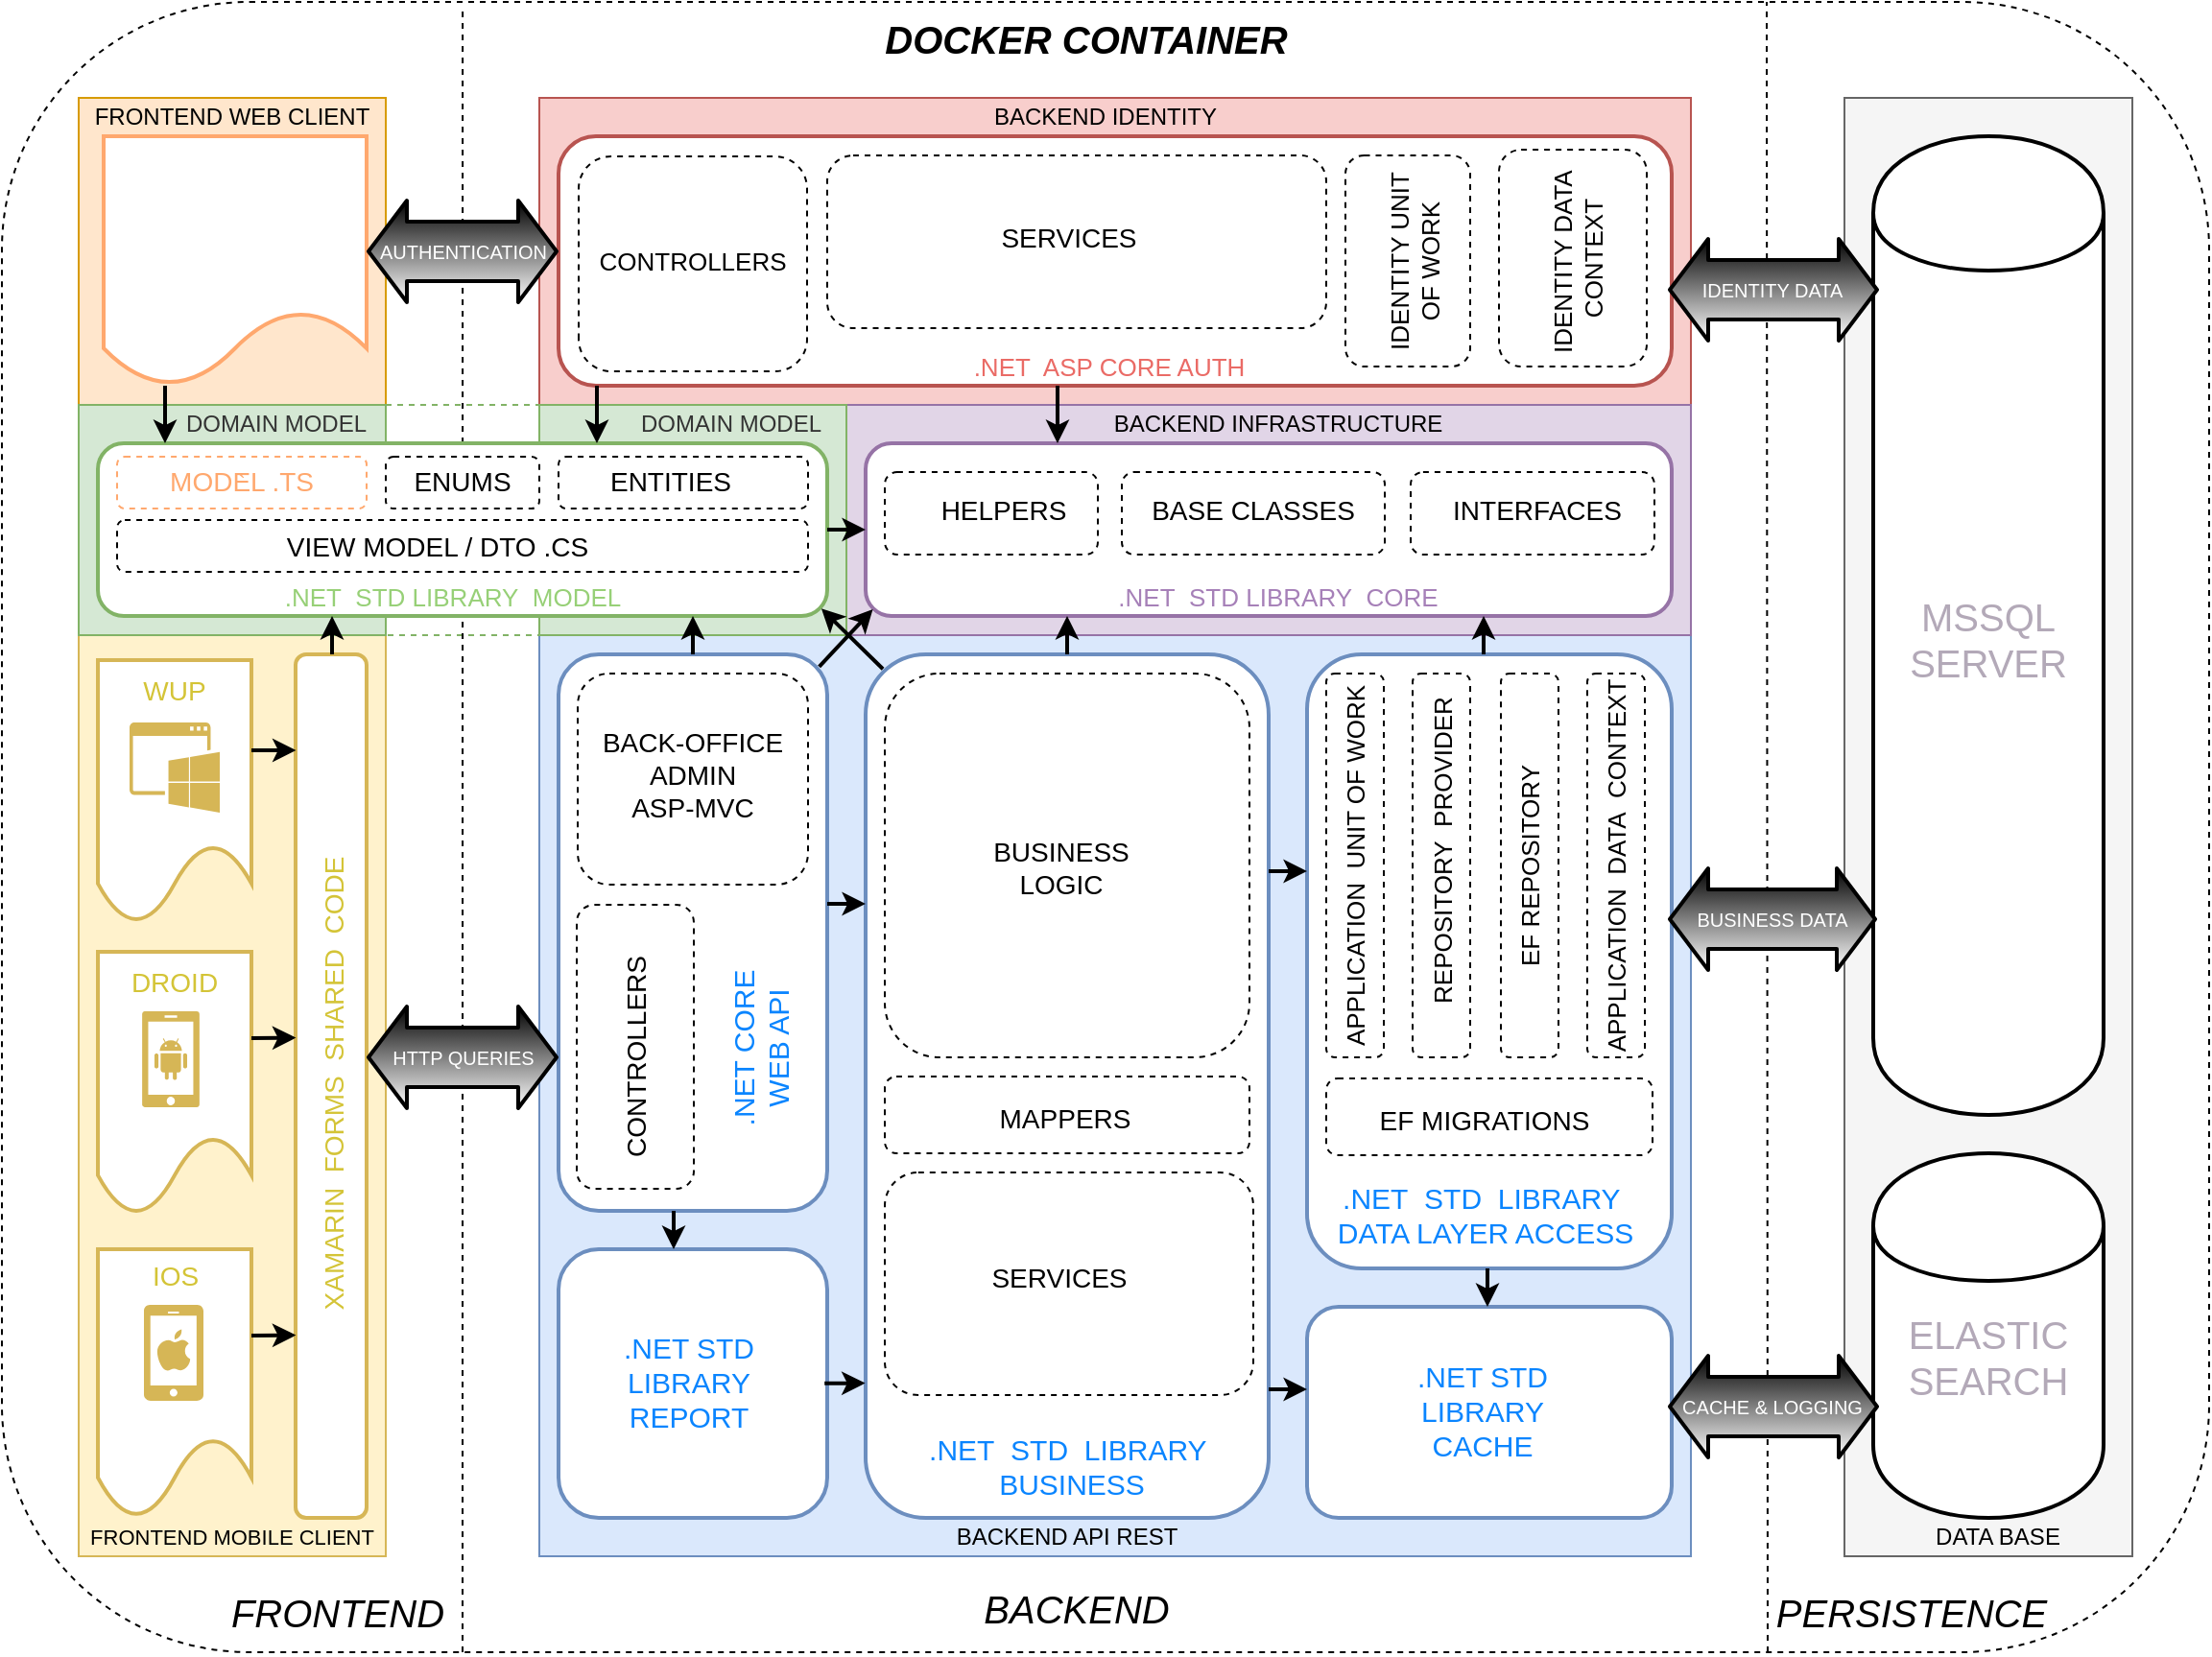 <mxfile version="11.0.7" type="device"><diagram id="XRw-sTjFPbP_so-5tqG6" name="Architecture"><mxGraphModel dx="1783" dy="1797" grid="1" gridSize="10" guides="1" tooltips="1" connect="1" arrows="1" fold="1" page="1" pageScale="1" pageWidth="1169" pageHeight="827" math="0" shadow="0"><root><mxCell id="0"/><mxCell id="1" value="Solution" style="locked=1;" parent="0"/><mxCell id="yocQveM1_RwkhniCSyvb-170" value="" style="rounded=1;whiteSpace=wrap;html=1;dashed=1;labelBackgroundColor=none;strokeColor=#000000;strokeWidth=1;fillColor=#ffffff;gradientColor=none;fontSize=10;fontColor=#0A85FF;align=center;" parent="1" vertex="1"><mxGeometry y="-10" width="1150" height="860" as="geometry"/></mxCell><mxCell id="yocQveM1_RwkhniCSyvb-11" value="" style="rounded=0;whiteSpace=wrap;html=1;align=center;fillColor=#ffe6cc;strokeColor=#d79b00;" parent="1" vertex="1"><mxGeometry x="40" y="40" width="160" height="160" as="geometry"/></mxCell><mxCell id="yocQveM1_RwkhniCSyvb-5" value="" style="rounded=0;whiteSpace=wrap;html=1;align=center;fillColor=#dae8fc;strokeColor=#6c8ebf;" parent="1" vertex="1"><mxGeometry x="280" y="320" width="600" height="480" as="geometry"/></mxCell><mxCell id="yocQveM1_RwkhniCSyvb-6" value="" style="rounded=0;whiteSpace=wrap;html=1;align=center;fillColor=#f8cecc;strokeColor=#b85450;" parent="1" vertex="1"><mxGeometry x="280" y="40" width="600" height="160" as="geometry"/></mxCell><mxCell id="yocQveM1_RwkhniCSyvb-7" value="" style="rounded=0;whiteSpace=wrap;html=1;align=center;fillColor=#f5f5f5;strokeColor=#666666;fontColor=#333333;" parent="1" vertex="1"><mxGeometry x="960" y="40" width="150" height="760" as="geometry"/></mxCell><mxCell id="yocQveM1_RwkhniCSyvb-9" value="" style="rounded=0;whiteSpace=wrap;html=1;align=center;fillColor=#fff2cc;strokeColor=#d6b656;" parent="1" vertex="1"><mxGeometry x="40" y="320" width="160" height="480" as="geometry"/></mxCell><mxCell id="yocQveM1_RwkhniCSyvb-14" value="FRONTEND WEB CLIENT&lt;br&gt;" style="text;html=1;strokeColor=none;fillColor=none;align=center;verticalAlign=middle;whiteSpace=wrap;rounded=0;" parent="1" vertex="1"><mxGeometry x="40" y="40" width="160" height="20" as="geometry"/></mxCell><mxCell id="yocQveM1_RwkhniCSyvb-15" value="FRONTEND MOBILE CLIENT" style="text;html=1;strokeColor=none;fillColor=none;align=center;verticalAlign=middle;whiteSpace=wrap;rounded=0;fontSize=11;" parent="1" vertex="1"><mxGeometry x="40" y="780" width="160" height="20" as="geometry"/></mxCell><mxCell id="yocQveM1_RwkhniCSyvb-21" value="DATA BASE" style="text;html=1;strokeColor=none;fillColor=none;align=center;verticalAlign=middle;whiteSpace=wrap;rounded=0;fontSize=12;" parent="1" vertex="1"><mxGeometry x="960" y="780" width="160" height="20" as="geometry"/></mxCell><mxCell id="yocQveM1_RwkhniCSyvb-57" value="" style="rounded=0;whiteSpace=wrap;html=1;labelBackgroundColor=none;strokeWidth=1;fillColor=#e1d5e7;fontSize=12;align=center;strokeColor=#9673a6;" parent="1" vertex="1"><mxGeometry x="440" y="200" width="440" height="120" as="geometry"/></mxCell><mxCell id="yocQveM1_RwkhniCSyvb-58" value="BACKEND INFRASTRUCTURE&lt;br&gt;" style="text;html=1;strokeColor=none;fillColor=none;align=center;verticalAlign=middle;whiteSpace=wrap;rounded=0;labelBackgroundColor=none;fontSize=12;" parent="1" vertex="1"><mxGeometry x="570" y="200" width="190" height="20" as="geometry"/></mxCell><mxCell id="yocQveM1_RwkhniCSyvb-19" value="BACKEND API REST&lt;br&gt;" style="text;html=1;strokeColor=none;fillColor=none;align=center;verticalAlign=middle;whiteSpace=wrap;rounded=0;" parent="1" vertex="1"><mxGeometry x="450" y="780" width="210" height="20" as="geometry"/></mxCell><mxCell id="yocQveM1_RwkhniCSyvb-171" value="&lt;font style=&quot;font-size: 20px;&quot;&gt;DOCKER CONTAINER&lt;/font&gt;" style="text;html=1;strokeColor=none;fillColor=none;align=center;verticalAlign=middle;whiteSpace=wrap;rounded=0;dashed=1;labelBackgroundColor=none;fontSize=20;fontColor=#000000;fontStyle=3" parent="1" vertex="1"><mxGeometry x="230" y="-6" width="670" height="30" as="geometry"/></mxCell><mxCell id="yocQveM1_RwkhniCSyvb-182" value="BACKEND IDENTITY&lt;br&gt;" style="text;strokeColor=none;fillColor=none;align=center;verticalAlign=middle;whiteSpace=wrap;rounded=0;html=1;labelBackgroundColor=none;labelBorderColor=none;rotation=0;" parent="1" vertex="1"><mxGeometry x="450" y="40" width="250" height="20" as="geometry"/></mxCell><mxCell id="yocQveM1_RwkhniCSyvb-184" value="" style="endArrow=none;dashed=1;html=1;fontSize=20;fontColor=#000000;entryX=0.015;entryY=-0.009;entryDx=0;entryDy=0;entryPerimeter=0;" parent="1" edge="1"><mxGeometry width="50" height="50" relative="1" as="geometry"><mxPoint x="920" y="850" as="sourcePoint"/><mxPoint x="919.5" y="-10" as="targetPoint"/></mxGeometry></mxCell><mxCell id="yocQveM1_RwkhniCSyvb-53" value="" style="rounded=0;whiteSpace=wrap;html=1;align=center;fillColor=#d5e8d4;strokeColor=#82b366;strokeWidth=1;" parent="1" vertex="1"><mxGeometry x="40" y="200" width="160" height="120" as="geometry"/></mxCell><mxCell id="yocQveM1_RwkhniCSyvb-185" value="&lt;i&gt;FRONTEND&lt;/i&gt;" style="text;html=1;strokeColor=none;fillColor=none;align=center;verticalAlign=middle;whiteSpace=wrap;rounded=0;labelBackgroundColor=none;fontSize=20;fontColor=#000000;" parent="1" vertex="1"><mxGeometry x="120" y="819" width="110" height="20" as="geometry"/></mxCell><mxCell id="yocQveM1_RwkhniCSyvb-186" value="&lt;i&gt;BACKEND&lt;/i&gt;" style="text;html=1;strokeColor=none;fillColor=none;align=center;verticalAlign=middle;whiteSpace=wrap;rounded=0;labelBackgroundColor=none;fontSize=20;fontColor=#000000;" parent="1" vertex="1"><mxGeometry x="470" y="817" width="180" height="20" as="geometry"/></mxCell><mxCell id="yocQveM1_RwkhniCSyvb-187" value="&lt;i&gt;PERSISTENCE&lt;/i&gt;" style="text;html=1;strokeColor=none;fillColor=none;align=center;verticalAlign=middle;whiteSpace=wrap;rounded=0;labelBackgroundColor=none;fontSize=20;fontColor=#000000;" parent="1" vertex="1"><mxGeometry x="920" y="819" width="150" height="20" as="geometry"/></mxCell><mxCell id="yocQveM1_RwkhniCSyvb-16" value="DOMAIN MODEL" style="text;html=1;strokeColor=none;fillColor=none;align=center;verticalAlign=middle;whiteSpace=wrap;rounded=0;fontColor=#333333;rotation=0;" parent="1" vertex="1"><mxGeometry x="93" y="200" width="100" height="20" as="geometry"/></mxCell><mxCell id="yocQveM1_RwkhniCSyvb-188" value="" style="rounded=0;whiteSpace=wrap;html=1;align=center;fillColor=#d5e8d4;strokeColor=#82b366;strokeWidth=1;" parent="1" vertex="1"><mxGeometry x="280" y="200" width="160" height="120" as="geometry"/></mxCell><mxCell id="yocQveM1_RwkhniCSyvb-189" value="DOMAIN MODEL" style="text;html=1;strokeColor=none;fillColor=none;align=center;verticalAlign=middle;whiteSpace=wrap;rounded=0;fontColor=#333333;rotation=0;" parent="1" vertex="1"><mxGeometry x="330" y="200" width="100" height="20" as="geometry"/></mxCell><mxCell id="yocQveM1_RwkhniCSyvb-190" value="" style="rounded=0;whiteSpace=wrap;html=1;align=center;fillColor=none;strokeColor=#82b366;strokeWidth=1;dashed=1;" parent="1" vertex="1"><mxGeometry x="200" y="200" width="80" height="120" as="geometry"/></mxCell><mxCell id="yocQveM1_RwkhniCSyvb-183" value="" style="endArrow=none;dashed=1;html=1;fontSize=20;fontColor=#000000;entryX=0.015;entryY=-0.009;entryDx=0;entryDy=0;entryPerimeter=0;" parent="1" target="yocQveM1_RwkhniCSyvb-171" edge="1"><mxGeometry width="50" height="50" relative="1" as="geometry"><mxPoint x="240" y="850" as="sourcePoint"/><mxPoint x="239" y="-10" as="targetPoint"/></mxGeometry></mxCell><mxCell id="yocQveM1_RwkhniCSyvb-22" value="Projects" style="locked=1;" parent="0"/><mxCell id="yocQveM1_RwkhniCSyvb-229" value="" style="shape=document;whiteSpace=wrap;html=1;boundedLbl=1;rounded=1;labelBackgroundColor=none;strokeColor=#FFA86E;strokeWidth=2;fillColor=#ffffff;gradientColor=none;fontSize=10;fontColor=#FFA86E;align=center;" parent="yocQveM1_RwkhniCSyvb-22" vertex="1"><mxGeometry x="53" y="60" width="137" height="130" as="geometry"/></mxCell><mxCell id="yocQveM1_RwkhniCSyvb-223" value="" style="shape=document;whiteSpace=wrap;html=1;boundedLbl=1;rounded=1;labelBackgroundColor=none;strokeColor=#D6B656;strokeWidth=2;fillColor=#ffffff;gradientColor=none;fontSize=10;fontColor=#FFA86E;align=center;" parent="yocQveM1_RwkhniCSyvb-22" vertex="1"><mxGeometry x="50" y="640" width="80" height="140" as="geometry"/></mxCell><mxCell id="yocQveM1_RwkhniCSyvb-222" value="" style="shape=document;whiteSpace=wrap;html=1;boundedLbl=1;rounded=1;labelBackgroundColor=none;strokeColor=#D6B656;strokeWidth=2;fillColor=#ffffff;gradientColor=none;fontSize=10;fontColor=#FFA86E;align=center;" parent="yocQveM1_RwkhniCSyvb-22" vertex="1"><mxGeometry x="50" y="485" width="80" height="137" as="geometry"/></mxCell><mxCell id="yocQveM1_RwkhniCSyvb-221" value="" style="shape=document;whiteSpace=wrap;html=1;boundedLbl=1;rounded=1;labelBackgroundColor=none;strokeColor=#D6B656;strokeWidth=2;fillColor=#ffffff;gradientColor=none;fontSize=10;fontColor=#FFA86E;align=center;" parent="yocQveM1_RwkhniCSyvb-22" vertex="1"><mxGeometry x="50" y="333" width="80" height="137" as="geometry"/></mxCell><mxCell id="yocQveM1_RwkhniCSyvb-173" value="" style="shape=cylinder;whiteSpace=wrap;html=1;boundedLbl=1;backgroundOutline=1;rounded=1;labelBackgroundColor=none;strokeColor=#000000;strokeWidth=2;fillColor=#ffffff;gradientColor=none;fontSize=20;fontColor=#000000;align=center;" parent="yocQveM1_RwkhniCSyvb-22" vertex="1"><mxGeometry x="975" y="60" width="120" height="510" as="geometry"/></mxCell><mxCell id="yocQveM1_RwkhniCSyvb-172" value="" style="shape=cylinder;whiteSpace=wrap;html=1;boundedLbl=1;backgroundOutline=1;rounded=1;labelBackgroundColor=none;strokeColor=#000000;strokeWidth=2;fillColor=#ffffff;gradientColor=none;fontSize=20;fontColor=#000000;align=center;" parent="yocQveM1_RwkhniCSyvb-22" vertex="1"><mxGeometry x="975" y="590" width="120" height="190" as="geometry"/></mxCell><mxCell id="yocQveM1_RwkhniCSyvb-41" value="" style="rounded=1;whiteSpace=wrap;html=1;align=center;fillColor=#ffffff;strokeColor=#d6b656;strokeWidth=2;" parent="yocQveM1_RwkhniCSyvb-22" vertex="1"><mxGeometry x="153" y="330" width="37" height="450" as="geometry"/></mxCell><mxCell id="yocQveM1_RwkhniCSyvb-64" value="" style="rounded=1;whiteSpace=wrap;html=1;labelBackgroundColor=none;strokeWidth=2;fillColor=#ffffff;fontSize=12;align=center;strokeColor=#6c8ebf;" parent="yocQveM1_RwkhniCSyvb-22" vertex="1"><mxGeometry x="290" y="330" width="140" height="290" as="geometry"/></mxCell><mxCell id="yocQveM1_RwkhniCSyvb-65" value="" style="rounded=1;whiteSpace=wrap;html=1;labelBackgroundColor=none;strokeWidth=2;fillColor=#ffffff;fontSize=12;align=center;strokeColor=#6c8ebf;" parent="yocQveM1_RwkhniCSyvb-22" vertex="1"><mxGeometry x="680" y="330" width="190" height="320" as="geometry"/></mxCell><mxCell id="yocQveM1_RwkhniCSyvb-66" value="" style="rounded=1;whiteSpace=wrap;html=1;labelBackgroundColor=none;strokeWidth=2;fillColor=#ffffff;fontSize=12;align=center;strokeColor=#6c8ebf;" parent="yocQveM1_RwkhniCSyvb-22" vertex="1"><mxGeometry x="450" y="330" width="210" height="450" as="geometry"/></mxCell><mxCell id="yocQveM1_RwkhniCSyvb-69" value="MSSQL SERVER" style="text;html=1;strokeColor=none;fillColor=none;align=center;verticalAlign=middle;whiteSpace=wrap;rounded=0;labelBackgroundColor=none;fontSize=20;fontColor=#B3A9B8;labelBorderColor=none;" parent="yocQveM1_RwkhniCSyvb-22" vertex="1"><mxGeometry x="995" y="297" width="80" height="50" as="geometry"/></mxCell><mxCell id="yocQveM1_RwkhniCSyvb-70" value="ELASTIC&lt;br&gt;SEARCH" style="text;html=1;strokeColor=none;fillColor=none;align=center;verticalAlign=middle;whiteSpace=wrap;rounded=0;labelBackgroundColor=none;fontSize=20;fontColor=#B3A9B8;labelBorderColor=none;" parent="yocQveM1_RwkhniCSyvb-22" vertex="1"><mxGeometry x="985" y="671" width="100" height="50" as="geometry"/></mxCell><mxCell id="yocQveM1_RwkhniCSyvb-75" value="XAMARIN&amp;nbsp; FORMS&amp;nbsp; SHARED&amp;nbsp; CODE&lt;br style=&quot;font-size: 14px&quot;&gt;" style="text;html=1;strokeColor=none;fillColor=none;align=center;verticalAlign=middle;whiteSpace=wrap;rounded=0;labelBackgroundColor=none;fontSize=14;fontColor=#D4C437;labelBorderColor=none;rotation=-90;strokeWidth=2;" parent="yocQveM1_RwkhniCSyvb-22" vertex="1"><mxGeometry x="13" y="537" width="319" height="33" as="geometry"/></mxCell><mxCell id="yocQveM1_RwkhniCSyvb-84" value=".NET CORE&lt;br style=&quot;font-size: 15px;&quot;&gt;WEB API&lt;br style=&quot;font-size: 15px;&quot;&gt;" style="text;html=1;strokeColor=none;fillColor=none;align=center;verticalAlign=middle;whiteSpace=wrap;rounded=0;labelBackgroundColor=none;fontSize=15;fontColor=#0A85FF;strokeWidth=2;rotation=-90;" parent="yocQveM1_RwkhniCSyvb-22" vertex="1"><mxGeometry x="319" y="507" width="152" height="56" as="geometry"/></mxCell><mxCell id="yocQveM1_RwkhniCSyvb-85" value=".NET&amp;nbsp; STD&amp;nbsp; LIBRARY&amp;nbsp; BUSINESS&lt;br style=&quot;font-size: 15px&quot;&gt;" style="text;html=1;strokeColor=none;fillColor=none;align=center;verticalAlign=middle;whiteSpace=wrap;rounded=0;labelBackgroundColor=none;fontSize=15;fontColor=#0A85FF;rotation=0;strokeWidth=2;" parent="yocQveM1_RwkhniCSyvb-22" vertex="1"><mxGeometry x="470" y="732" width="175" height="41" as="geometry"/></mxCell><mxCell id="yocQveM1_RwkhniCSyvb-93" value=".NET&amp;nbsp; STD&amp;nbsp; LIBRARY&amp;nbsp; DATA LAYER ACCESS&lt;br style=&quot;font-size: 15px;&quot;&gt;" style="text;html=1;strokeColor=none;fillColor=none;align=center;verticalAlign=middle;whiteSpace=wrap;rounded=0;labelBackgroundColor=none;fontSize=15;fontColor=#0A85FF;rotation=0;strokeWidth=2;" parent="yocQveM1_RwkhniCSyvb-22" vertex="1"><mxGeometry x="678" y="593.5" width="190" height="57" as="geometry"/></mxCell><mxCell id="yocQveM1_RwkhniCSyvb-99" value="" style="rounded=1;whiteSpace=wrap;html=1;labelBackgroundColor=none;strokeWidth=2;fillColor=#ffffff;fontSize=13;align=center;strokeColor=#b85450;" parent="yocQveM1_RwkhniCSyvb-22" vertex="1"><mxGeometry x="290" y="60" width="580" height="130" as="geometry"/></mxCell><mxCell id="yocQveM1_RwkhniCSyvb-138" value="" style="rounded=1;whiteSpace=wrap;html=1;labelBackgroundColor=none;strokeWidth=2;fillColor=#ffffff;fontSize=13;align=center;strokeColor=#9673a6;" parent="yocQveM1_RwkhniCSyvb-22" vertex="1"><mxGeometry x="450" y="220" width="420" height="90" as="geometry"/></mxCell><mxCell id="yocQveM1_RwkhniCSyvb-155" value="" style="rounded=1;whiteSpace=wrap;html=1;labelBackgroundColor=none;strokeColor=#82b366;strokeWidth=2;fillColor=#ffffff;fontSize=13;align=center;" parent="yocQveM1_RwkhniCSyvb-22" vertex="1"><mxGeometry x="50" y="220" width="380" height="90" as="geometry"/></mxCell><mxCell id="yocQveM1_RwkhniCSyvb-163" value=".NET&amp;nbsp; STD LIBRARY&amp;nbsp; MODEL" style="text;html=1;strokeColor=none;fillColor=none;align=center;verticalAlign=middle;whiteSpace=wrap;rounded=0;labelBackgroundColor=none;fontSize=13;fontColor=#97D077;strokeWidth=2;" parent="yocQveM1_RwkhniCSyvb-22" vertex="1"><mxGeometry x="140" y="290" width="190" height="20" as="geometry"/></mxCell><mxCell id="yocQveM1_RwkhniCSyvb-164" value=".NET&amp;nbsp; STD LIBRARY&amp;nbsp; CORE" style="text;html=1;strokeColor=none;fillColor=none;align=center;verticalAlign=middle;whiteSpace=wrap;rounded=0;labelBackgroundColor=none;fontSize=13;fontColor=#A680B8;strokeWidth=2;" parent="yocQveM1_RwkhniCSyvb-22" vertex="1"><mxGeometry x="565" y="290" width="200" height="20" as="geometry"/></mxCell><mxCell id="yocQveM1_RwkhniCSyvb-165" value=".NET&amp;nbsp; ASP CORE AUTH" style="text;html=1;strokeColor=none;fillColor=none;align=center;verticalAlign=middle;whiteSpace=wrap;rounded=0;labelBackgroundColor=none;fontSize=13;fontColor=#EA6B66;strokeWidth=2;" parent="yocQveM1_RwkhniCSyvb-22" vertex="1"><mxGeometry x="468.5" y="170" width="216" height="20" as="geometry"/></mxCell><mxCell id="yocQveM1_RwkhniCSyvb-191" value="" style="rounded=1;whiteSpace=wrap;html=1;labelBackgroundColor=none;strokeWidth=2;fillColor=#ffffff;fontSize=12;align=center;strokeColor=#6c8ebf;" parent="yocQveM1_RwkhniCSyvb-22" vertex="1"><mxGeometry x="290" y="640" width="140" height="140" as="geometry"/></mxCell><mxCell id="yocQveM1_RwkhniCSyvb-192" value=".NET STD LIBRARY REPORT&lt;br style=&quot;font-size: 15px;&quot;&gt;" style="text;html=1;strokeColor=none;fillColor=none;align=center;verticalAlign=middle;whiteSpace=wrap;rounded=0;labelBackgroundColor=none;fontSize=15;fontColor=#0A85FF;strokeWidth=2;" parent="yocQveM1_RwkhniCSyvb-22" vertex="1"><mxGeometry x="308" y="676.5" width="100" height="65" as="geometry"/></mxCell><mxCell id="yocQveM1_RwkhniCSyvb-230" value="" style="shadow=0;dashed=0;html=1;strokeColor=none;labelPosition=center;verticalLabelPosition=bottom;verticalAlign=top;align=center;shape=mxgraph.mscae.enterprise.android_phone;fillColor=#D6B656;rounded=1;labelBackgroundColor=none;fontSize=10;fontColor=#FFA86E;" parent="yocQveM1_RwkhniCSyvb-22" vertex="1"><mxGeometry x="73" y="516" width="30" height="50" as="geometry"/></mxCell><mxCell id="yocQveM1_RwkhniCSyvb-231" value="" style="shadow=0;dashed=0;html=1;strokeColor=none;labelPosition=center;verticalLabelPosition=bottom;verticalAlign=top;align=center;shape=mxgraph.mscae.enterprise.iphone;fillColor=#D6B656;rounded=1;labelBackgroundColor=none;fontSize=10;fontColor=#FFA86E;" parent="yocQveM1_RwkhniCSyvb-22" vertex="1"><mxGeometry x="74" y="669" width="31" height="50" as="geometry"/></mxCell><mxCell id="yocQveM1_RwkhniCSyvb-232" value="" style="shadow=0;dashed=0;html=1;strokeColor=none;fillColor=#D6B656;labelPosition=center;verticalLabelPosition=bottom;verticalAlign=top;outlineConnect=0;align=center;shape=mxgraph.office.concepts.application_windows;rounded=1;labelBackgroundColor=none;fontSize=10;fontColor=#FFA86E;" parent="yocQveM1_RwkhniCSyvb-22" vertex="1"><mxGeometry x="66.5" y="365.5" width="47" height="47" as="geometry"/></mxCell><mxCell id="yocQveM1_RwkhniCSyvb-239" value="" style="shape=image;html=1;verticalAlign=top;verticalLabelPosition=bottom;labelBackgroundColor=#ffffff;imageAspect=0;aspect=fixed;image=https://cdn3.iconfinder.com/data/icons/popular-services-brands/512/angular-js-128.png;rounded=1;strokeColor=#D6B656;strokeWidth=2;fillColor=#D6B656;gradientColor=none;fontSize=10;fontColor=#FFA86E;align=center;opacity=70;" parent="yocQveM1_RwkhniCSyvb-22" vertex="1"><mxGeometry x="96.5" y="84" width="50" height="50" as="geometry"/></mxCell><mxCell id="Ab_HPYZ_h5pI1Iy3mfZ6-14" value="" style="rounded=1;whiteSpace=wrap;html=1;labelBackgroundColor=none;strokeWidth=2;fillColor=#ffffff;fontSize=12;align=center;strokeColor=#6c8ebf;" parent="yocQveM1_RwkhniCSyvb-22" vertex="1"><mxGeometry x="680" y="670" width="190" height="110" as="geometry"/></mxCell><mxCell id="Ab_HPYZ_h5pI1Iy3mfZ6-15" value=".NET STD LIBRARY CACHE&lt;br style=&quot;font-size: 15px&quot;&gt;" style="text;html=1;strokeColor=none;fillColor=none;align=center;verticalAlign=middle;whiteSpace=wrap;rounded=0;labelBackgroundColor=none;fontSize=15;fontColor=#0A85FF;strokeWidth=2;" parent="yocQveM1_RwkhniCSyvb-22" vertex="1"><mxGeometry x="723" y="691" width="97" height="65" as="geometry"/></mxCell><mxCell id="Ab_HPYZ_h5pI1Iy3mfZ6-31" value="IOS&lt;br style=&quot;font-size: 14px&quot;&gt;" style="text;html=1;strokeColor=none;fillColor=none;align=center;verticalAlign=middle;whiteSpace=wrap;rounded=0;labelBackgroundColor=none;fontSize=14;fontColor=#D4C437;labelBorderColor=none;rotation=0;strokeWidth=2;direction=south;" parent="yocQveM1_RwkhniCSyvb-22" vertex="1"><mxGeometry x="74" y="643" width="33" height="21" as="geometry"/></mxCell><mxCell id="Ab_HPYZ_h5pI1Iy3mfZ6-32" value="DROID&lt;br style=&quot;font-size: 14px&quot;&gt;" style="text;html=1;strokeColor=none;fillColor=none;align=center;verticalAlign=middle;whiteSpace=wrap;rounded=0;labelBackgroundColor=none;fontSize=14;fontColor=#D4C437;labelBorderColor=none;rotation=0;strokeWidth=2;direction=south;" parent="yocQveM1_RwkhniCSyvb-22" vertex="1"><mxGeometry x="70" y="490" width="40" height="21" as="geometry"/></mxCell><mxCell id="Ab_HPYZ_h5pI1Iy3mfZ6-33" value="WUP&lt;br style=&quot;font-size: 14px&quot;&gt;" style="text;html=1;strokeColor=none;fillColor=none;align=center;verticalAlign=middle;whiteSpace=wrap;rounded=0;labelBackgroundColor=none;fontSize=14;fontColor=#D4C437;labelBorderColor=none;rotation=0;strokeWidth=2;direction=south;" parent="yocQveM1_RwkhniCSyvb-22" vertex="1"><mxGeometry x="69.5" y="338.5" width="40" height="21" as="geometry"/></mxCell><mxCell id="yocQveM1_RwkhniCSyvb-100" value="Foldering" style="locked=1;" parent="0"/><mxCell id="yocQveM1_RwkhniCSyvb-101" value="" style="rounded=1;whiteSpace=wrap;html=1;labelBackgroundColor=none;strokeWidth=1;fillColor=#ffffff;gradientColor=none;fontSize=17;fontColor=#B3A9B8;align=center;strokeColor=#000000;dashed=1;" parent="yocQveM1_RwkhniCSyvb-100" vertex="1"><mxGeometry x="781" y="340" width="30" height="200" as="geometry"/></mxCell><mxCell id="yocQveM1_RwkhniCSyvb-106" value="`" style="rounded=1;whiteSpace=wrap;html=1;labelBackgroundColor=none;strokeWidth=1;fillColor=#ffffff;fontSize=12;align=center;strokeColor=#FFA86E;fontColor=#FFA86E;dashed=1;" parent="yocQveM1_RwkhniCSyvb-100" vertex="1"><mxGeometry x="60" y="227" width="130" height="27" as="geometry"/></mxCell><mxCell id="yocQveM1_RwkhniCSyvb-107" value="" style="rounded=1;whiteSpace=wrap;html=1;labelBackgroundColor=none;strokeWidth=1;fillColor=#ffffff;fontSize=12;align=center;strokeColor=#000000;fontColor=#333333;dashed=1;verticalAlign=middle;" parent="yocQveM1_RwkhniCSyvb-100" vertex="1"><mxGeometry x="60" y="260" width="360" height="27" as="geometry"/></mxCell><mxCell id="yocQveM1_RwkhniCSyvb-121" value="MODEL .TS&lt;br style=&quot;font-size: 14px&quot;&gt;" style="text;html=1;strokeColor=none;fillColor=none;align=center;verticalAlign=middle;whiteSpace=wrap;rounded=0;labelBackgroundColor=none;fontSize=14;fontColor=#FFA86E;labelBorderColor=none;dashed=1;" parent="yocQveM1_RwkhniCSyvb-100" vertex="1"><mxGeometry x="80" y="232" width="90" height="15" as="geometry"/></mxCell><mxCell id="yocQveM1_RwkhniCSyvb-122" value="VIEW MODEL / DTO .CS&lt;br style=&quot;font-size: 14px&quot;&gt;" style="text;html=1;strokeColor=none;fillColor=none;align=center;verticalAlign=middle;whiteSpace=wrap;rounded=0;labelBackgroundColor=none;fontSize=14;fontColor=#000000;labelBorderColor=none;dashed=1;" parent="yocQveM1_RwkhniCSyvb-100" vertex="1"><mxGeometry x="122" y="261" width="210" height="26" as="geometry"/></mxCell><mxCell id="yocQveM1_RwkhniCSyvb-125" value="" style="rounded=1;whiteSpace=wrap;html=1;labelBackgroundColor=none;strokeWidth=1;fillColor=#ffffff;gradientColor=none;fontSize=17;fontColor=#B3A9B8;align=center;strokeColor=#000000;dashed=1;" parent="yocQveM1_RwkhniCSyvb-100" vertex="1"><mxGeometry x="300" y="340" width="120" height="110" as="geometry"/></mxCell><mxCell id="yocQveM1_RwkhniCSyvb-126" value="BACK-OFFICE&lt;br style=&quot;font-size: 14px;&quot;&gt;ADMIN&lt;br style=&quot;font-size: 14px;&quot;&gt;ASP-MVC&lt;br style=&quot;font-size: 14px;&quot;&gt;" style="text;html=1;strokeColor=none;fillColor=none;align=center;verticalAlign=middle;whiteSpace=wrap;rounded=0;labelBackgroundColor=none;fontSize=14;fontColor=#000000;dashed=1;" parent="yocQveM1_RwkhniCSyvb-100" vertex="1"><mxGeometry x="300" y="356" width="120" height="74" as="geometry"/></mxCell><mxCell id="yocQveM1_RwkhniCSyvb-129" value="" style="rounded=1;whiteSpace=wrap;html=1;labelBackgroundColor=none;strokeWidth=1;fillColor=#ffffff;gradientColor=none;fontSize=17;fontColor=#B3A9B8;align=center;strokeColor=#000000;dashed=1;" parent="yocQveM1_RwkhniCSyvb-100" vertex="1"><mxGeometry x="460" y="340" width="190" height="200" as="geometry"/></mxCell><mxCell id="yocQveM1_RwkhniCSyvb-130" value="BUSINESS&lt;br style=&quot;font-size: 14px;&quot;&gt;LOGIC&lt;br style=&quot;font-size: 14px;&quot;&gt;" style="text;html=1;strokeColor=none;fillColor=none;align=center;verticalAlign=middle;whiteSpace=wrap;rounded=0;labelBackgroundColor=none;fontSize=14;fontColor=#000000;flipV=1;flipH=0;dashed=1;" parent="yocQveM1_RwkhniCSyvb-100" vertex="1"><mxGeometry x="497" y="408.5" width="110" height="65" as="geometry"/></mxCell><mxCell id="yocQveM1_RwkhniCSyvb-133" value="" style="rounded=1;whiteSpace=wrap;html=1;labelBackgroundColor=none;strokeWidth=1;fillColor=#ffffff;gradientColor=none;fontSize=17;fontColor=#B3A9B8;align=center;strokeColor=#000000;dashed=1;horizontal=1;verticalAlign=middle;" parent="yocQveM1_RwkhniCSyvb-100" vertex="1"><mxGeometry x="826" y="340" width="30" height="200" as="geometry"/></mxCell><mxCell id="yocQveM1_RwkhniCSyvb-134" value="APPLICATION&amp;nbsp; DATA&amp;nbsp; CONTEXT" style="text;html=1;strokeColor=none;fillColor=none;align=center;verticalAlign=middle;whiteSpace=wrap;rounded=0;labelBackgroundColor=none;fontSize=13;fontColor=#000000;horizontal=0;dashed=1;" parent="yocQveM1_RwkhniCSyvb-100" vertex="1"><mxGeometry x="826" y="340" width="30" height="200" as="geometry"/></mxCell><mxCell id="yocQveM1_RwkhniCSyvb-136" value="EF REPOSITORY&lt;br&gt;" style="text;html=1;strokeColor=none;fillColor=none;align=center;verticalAlign=middle;whiteSpace=wrap;rounded=0;labelBackgroundColor=none;fontSize=13;fontColor=#000000;horizontal=0;dashed=1;" parent="yocQveM1_RwkhniCSyvb-100" vertex="1"><mxGeometry x="781" y="340" width="30" height="200" as="geometry"/></mxCell><mxCell id="yocQveM1_RwkhniCSyvb-148" value="" style="rounded=1;whiteSpace=wrap;html=1;labelBackgroundColor=none;strokeWidth=1;fillColor=#ffffff;fontSize=12;align=center;strokeColor=#000000;fontColor=#333333;dashed=1;" parent="yocQveM1_RwkhniCSyvb-100" vertex="1"><mxGeometry x="460" y="235" width="111" height="43" as="geometry"/></mxCell><mxCell id="yocQveM1_RwkhniCSyvb-149" value="HELPERS&lt;br style=&quot;font-size: 14px&quot;&gt;" style="text;html=1;strokeColor=none;fillColor=none;align=center;verticalAlign=middle;whiteSpace=wrap;rounded=0;labelBackgroundColor=none;fontSize=14;fontColor=#000000;labelBorderColor=none;dashed=1;" parent="yocQveM1_RwkhniCSyvb-100" vertex="1"><mxGeometry x="487" y="245" width="70" height="20" as="geometry"/></mxCell><mxCell id="yocQveM1_RwkhniCSyvb-150" value="" style="rounded=1;whiteSpace=wrap;html=1;labelBackgroundColor=none;strokeWidth=1;fillColor=#ffffff;fontSize=12;align=center;strokeColor=#000000;fontColor=#333333;dashed=1;" parent="yocQveM1_RwkhniCSyvb-100" vertex="1"><mxGeometry x="583.5" y="235" width="137" height="43" as="geometry"/></mxCell><mxCell id="yocQveM1_RwkhniCSyvb-151" value="" style="rounded=1;whiteSpace=wrap;html=1;labelBackgroundColor=none;strokeWidth=1;fillColor=#ffffff;fontSize=12;align=center;strokeColor=#000000;fontColor=#333333;dashed=1;" parent="yocQveM1_RwkhniCSyvb-100" vertex="1"><mxGeometry x="734" y="235" width="127" height="43" as="geometry"/></mxCell><mxCell id="yocQveM1_RwkhniCSyvb-152" value="BASE CLASSES&lt;br style=&quot;font-size: 14px&quot;&gt;" style="text;html=1;strokeColor=none;fillColor=none;align=center;verticalAlign=middle;whiteSpace=wrap;rounded=0;labelBackgroundColor=none;fontSize=14;fontColor=#000000;labelBorderColor=none;dashed=1;" parent="yocQveM1_RwkhniCSyvb-100" vertex="1"><mxGeometry x="597" y="245" width="110" height="20" as="geometry"/></mxCell><mxCell id="yocQveM1_RwkhniCSyvb-153" value="INTERFACES&lt;br style=&quot;font-size: 14px&quot;&gt;" style="text;html=1;strokeColor=none;fillColor=none;align=center;verticalAlign=middle;whiteSpace=wrap;rounded=0;labelBackgroundColor=none;fontSize=14;fontColor=#000000;labelBorderColor=none;dashed=1;" parent="yocQveM1_RwkhniCSyvb-100" vertex="1"><mxGeometry x="750" y="245" width="100" height="20" as="geometry"/></mxCell><mxCell id="yocQveM1_RwkhniCSyvb-158" value="" style="rounded=1;whiteSpace=wrap;html=1;labelBackgroundColor=none;strokeColor=#000000;strokeWidth=1;fillColor=#ffffff;gradientColor=none;fontSize=13;fontColor=#B3A9B8;align=center;dashed=1;" parent="yocQveM1_RwkhniCSyvb-100" vertex="1"><mxGeometry x="290" y="227" width="130" height="27" as="geometry"/></mxCell><mxCell id="yocQveM1_RwkhniCSyvb-160" value="ENTITIES&lt;br style=&quot;font-size: 14px&quot;&gt;" style="text;html=1;strokeColor=none;fillColor=none;align=center;verticalAlign=middle;whiteSpace=wrap;rounded=0;labelBackgroundColor=none;fontSize=14;fontColor=#000000;labelBorderColor=none;dashed=1;" parent="yocQveM1_RwkhniCSyvb-100" vertex="1"><mxGeometry x="310" y="233" width="77" height="14" as="geometry"/></mxCell><mxCell id="yocQveM1_RwkhniCSyvb-167" value="" style="rounded=1;whiteSpace=wrap;html=1;labelBackgroundColor=none;strokeWidth=1;fillColor=#ffffff;gradientColor=none;fontSize=17;fontColor=#B3A9B8;align=center;strokeColor=#000000;dashed=1;" parent="yocQveM1_RwkhniCSyvb-100" vertex="1"><mxGeometry x="690" y="340" width="30" height="200" as="geometry"/></mxCell><mxCell id="yocQveM1_RwkhniCSyvb-174" value="APPLICATION&amp;nbsp; UNIT OF WORK" style="text;html=1;strokeColor=none;fillColor=none;align=center;verticalAlign=middle;whiteSpace=wrap;rounded=0;labelBackgroundColor=none;fontSize=13;fontColor=#000000;horizontal=0;dashed=1;" parent="yocQveM1_RwkhniCSyvb-100" vertex="1"><mxGeometry x="690" y="340" width="30" height="200" as="geometry"/></mxCell><mxCell id="yocQveM1_RwkhniCSyvb-177" value="" style="rounded=1;whiteSpace=wrap;html=1;labelBackgroundColor=none;strokeWidth=1;fillColor=#ffffff;gradientColor=none;fontSize=17;fontColor=#B3A9B8;align=center;strokeColor=#000000;dashed=1;" parent="yocQveM1_RwkhniCSyvb-100" vertex="1"><mxGeometry x="735" y="340" width="30" height="200" as="geometry"/></mxCell><mxCell id="yocQveM1_RwkhniCSyvb-168" value="REPOSITORY&amp;nbsp; PROVIDER" style="text;html=1;strokeColor=none;fillColor=none;align=center;verticalAlign=top;whiteSpace=wrap;rounded=0;labelBackgroundColor=none;fontSize=13;fontColor=#000000;horizontal=0;dashed=1;" parent="yocQveM1_RwkhniCSyvb-100" vertex="1"><mxGeometry x="736" y="350" width="30" height="165" as="geometry"/></mxCell><mxCell id="yocQveM1_RwkhniCSyvb-178" value="" style="rounded=1;whiteSpace=wrap;html=1;labelBackgroundColor=none;strokeColor=#000000;strokeWidth=1;fillColor=#ffffff;gradientColor=none;fontSize=13;fontColor=#B3A9B8;align=center;dashed=1;" parent="yocQveM1_RwkhniCSyvb-100" vertex="1"><mxGeometry x="200" y="227" width="80" height="27" as="geometry"/></mxCell><mxCell id="yocQveM1_RwkhniCSyvb-179" value="ENUMS&lt;br style=&quot;font-size: 14px&quot;&gt;" style="text;html=1;strokeColor=none;fillColor=none;align=center;verticalAlign=middle;whiteSpace=wrap;rounded=0;labelBackgroundColor=none;fontSize=14;fontColor=#000000;labelBorderColor=none;dashed=1;" parent="yocQveM1_RwkhniCSyvb-100" vertex="1"><mxGeometry x="212" y="233" width="56" height="14" as="geometry"/></mxCell><mxCell id="yocQveM1_RwkhniCSyvb-193" value="" style="rounded=1;whiteSpace=wrap;html=1;labelBackgroundColor=none;strokeWidth=1;fillColor=#ffffff;gradientColor=none;fontSize=17;fontColor=#B3A9B8;align=center;strokeColor=#000000;dashed=1;" parent="yocQveM1_RwkhniCSyvb-100" vertex="1"><mxGeometry x="780" y="67" width="77" height="113" as="geometry"/></mxCell><mxCell id="yocQveM1_RwkhniCSyvb-194" value="IDENTITY DATA&amp;nbsp; CONTEXT" style="text;html=1;strokeColor=none;fillColor=none;align=center;verticalAlign=middle;whiteSpace=wrap;rounded=0;labelBackgroundColor=none;fontSize=13;fontColor=#000000;horizontal=0;dashed=1;" parent="yocQveM1_RwkhniCSyvb-100" vertex="1"><mxGeometry x="797" y="67" width="47" height="113" as="geometry"/></mxCell><mxCell id="Ab_HPYZ_h5pI1Iy3mfZ6-1" value="" style="rounded=1;whiteSpace=wrap;html=1;labelBackgroundColor=none;strokeWidth=1;fillColor=#ffffff;gradientColor=none;fontSize=17;fontColor=#B3A9B8;align=center;strokeColor=#000000;dashed=1;" parent="yocQveM1_RwkhniCSyvb-100" vertex="1"><mxGeometry x="700" y="70" width="65" height="110" as="geometry"/></mxCell><mxCell id="Ab_HPYZ_h5pI1Iy3mfZ6-2" value="IDENTITY UNIT OF WORK" style="text;html=1;strokeColor=none;fillColor=none;align=center;verticalAlign=middle;whiteSpace=wrap;rounded=0;labelBackgroundColor=none;fontSize=13;fontColor=#000000;horizontal=0;dashed=1;" parent="yocQveM1_RwkhniCSyvb-100" vertex="1"><mxGeometry x="715.5" y="77" width="41" height="96" as="geometry"/></mxCell><mxCell id="Ab_HPYZ_h5pI1Iy3mfZ6-4" value="" style="rounded=1;whiteSpace=wrap;html=1;labelBackgroundColor=none;strokeWidth=1;fillColor=#ffffff;gradientColor=none;fontSize=17;fontColor=#B3A9B8;align=center;strokeColor=#000000;dashed=1;" parent="yocQveM1_RwkhniCSyvb-100" vertex="1"><mxGeometry x="460" y="600" width="192" height="116" as="geometry"/></mxCell><mxCell id="Ab_HPYZ_h5pI1Iy3mfZ6-5" value="SERVICES&lt;br style=&quot;font-size: 14px;&quot;&gt;" style="text;html=1;strokeColor=none;fillColor=none;align=center;verticalAlign=middle;whiteSpace=wrap;rounded=0;labelBackgroundColor=none;fontSize=14;fontColor=#000000;flipV=1;flipH=0;dashed=1;" parent="yocQveM1_RwkhniCSyvb-100" vertex="1"><mxGeometry x="496" y="641" width="110" height="28" as="geometry"/></mxCell><mxCell id="Ab_HPYZ_h5pI1Iy3mfZ6-6" value="" style="rounded=1;whiteSpace=wrap;html=1;labelBackgroundColor=none;strokeWidth=1;fillColor=#ffffff;gradientColor=none;fontSize=17;fontColor=#B3A9B8;align=center;strokeColor=#000000;dashed=1;" parent="yocQveM1_RwkhniCSyvb-100" vertex="1"><mxGeometry x="460" y="550" width="190" height="40" as="geometry"/></mxCell><mxCell id="Ab_HPYZ_h5pI1Iy3mfZ6-7" value="MAPPERS&lt;br style=&quot;font-size: 14px&quot;&gt;" style="text;html=1;strokeColor=none;fillColor=none;align=center;verticalAlign=middle;whiteSpace=wrap;rounded=0;labelBackgroundColor=none;fontSize=14;fontColor=#000000;flipV=1;flipH=0;dashed=1;" parent="yocQveM1_RwkhniCSyvb-100" vertex="1"><mxGeometry x="510" y="560" width="88" height="23" as="geometry"/></mxCell><mxCell id="Ab_HPYZ_h5pI1Iy3mfZ6-8" value="" style="rounded=1;whiteSpace=wrap;html=1;labelBackgroundColor=none;strokeWidth=1;fillColor=#ffffff;gradientColor=none;fontSize=17;fontColor=#B3A9B8;align=center;strokeColor=#000000;dashed=1;rotation=-90;" parent="yocQveM1_RwkhniCSyvb-100" vertex="1"><mxGeometry x="256" y="504" width="148" height="61" as="geometry"/></mxCell><mxCell id="Ab_HPYZ_h5pI1Iy3mfZ6-9" value="CONTROLLERS&lt;br style=&quot;font-size: 14px;&quot;&gt;" style="text;html=1;strokeColor=none;fillColor=none;align=center;verticalAlign=middle;whiteSpace=wrap;rounded=0;labelBackgroundColor=none;fontSize=14;fontColor=#000000;flipV=1;flipH=0;dashed=1;rotation=-90;" parent="yocQveM1_RwkhniCSyvb-100" vertex="1"><mxGeometry x="275" y="528" width="110" height="23" as="geometry"/></mxCell><mxCell id="Ab_HPYZ_h5pI1Iy3mfZ6-10" value="" style="rounded=1;whiteSpace=wrap;html=1;labelBackgroundColor=none;strokeWidth=1;fillColor=#ffffff;gradientColor=none;fontSize=17;fontColor=#B3A9B8;align=center;strokeColor=#000000;dashed=1;rotation=-90;" parent="yocQveM1_RwkhniCSyvb-100" vertex="1"><mxGeometry x="304" y="67" width="112" height="119" as="geometry"/></mxCell><mxCell id="Ab_HPYZ_h5pI1Iy3mfZ6-11" value="CONTROLLERS&lt;br style=&quot;font-size: 13px;&quot;&gt;" style="text;html=1;strokeColor=none;fillColor=none;align=center;verticalAlign=middle;whiteSpace=wrap;rounded=0;labelBackgroundColor=none;fontSize=13;fontColor=#000000;flipV=1;flipH=0;dashed=1;rotation=0;" parent="yocQveM1_RwkhniCSyvb-100" vertex="1"><mxGeometry x="305" y="113.5" width="110" height="23" as="geometry"/></mxCell><mxCell id="Ab_HPYZ_h5pI1Iy3mfZ6-12" value="" style="rounded=1;whiteSpace=wrap;html=1;labelBackgroundColor=none;strokeWidth=1;fillColor=#ffffff;gradientColor=none;fontSize=17;fontColor=#B3A9B8;align=center;strokeColor=#000000;dashed=1;" parent="yocQveM1_RwkhniCSyvb-100" vertex="1"><mxGeometry x="430" y="70" width="260" height="90" as="geometry"/></mxCell><mxCell id="Ab_HPYZ_h5pI1Iy3mfZ6-13" value="SERVICES&lt;br style=&quot;font-size: 14px;&quot;&gt;" style="text;html=1;strokeColor=none;fillColor=none;align=center;verticalAlign=middle;whiteSpace=wrap;rounded=0;labelBackgroundColor=none;fontSize=14;fontColor=#000000;flipV=1;flipH=0;dashed=1;" parent="yocQveM1_RwkhniCSyvb-100" vertex="1"><mxGeometry x="500.5" y="99" width="110" height="28" as="geometry"/></mxCell><mxCell id="MA8BrDUDJCqKeoiYep1l-1" value="" style="rounded=1;whiteSpace=wrap;html=1;labelBackgroundColor=none;strokeWidth=1;fillColor=#ffffff;gradientColor=none;fontSize=17;fontColor=#B3A9B8;align=center;strokeColor=#000000;dashed=1;" parent="yocQveM1_RwkhniCSyvb-100" vertex="1"><mxGeometry x="690" y="551" width="170" height="40" as="geometry"/></mxCell><mxCell id="MA8BrDUDJCqKeoiYep1l-2" value="EF MIGRATIONS&lt;br style=&quot;font-size: 14px&quot;&gt;" style="text;html=1;strokeColor=none;fillColor=none;align=center;verticalAlign=middle;whiteSpace=wrap;rounded=0;labelBackgroundColor=none;fontSize=14;fontColor=#000000;flipV=1;flipH=0;dashed=1;" parent="yocQveM1_RwkhniCSyvb-100" vertex="1"><mxGeometry x="715" y="561" width="115" height="23" as="geometry"/></mxCell><mxCell id="yocQveM1_RwkhniCSyvb-195" value="Messages" style="locked=1;" parent="0"/><mxCell id="yocQveM1_RwkhniCSyvb-200" value="&lt;font style=&quot;font-size: 10px&quot;&gt;BUSINESS DATA&lt;/font&gt;" style="endArrow=classic;startArrow=classic;strokeWidth=2;fillColor=#000000;gradientColor=#ffffff;fontSize=9;fontColor=#FFFFFF;shape=flexArrow;shadow=0;comic=0;labelBackgroundColor=none;spacing=2;html=1;strokeColor=#000000;width=30;align=center;spacingLeft=10;" parent="yocQveM1_RwkhniCSyvb-195" edge="1"><mxGeometry x="-0.091" width="50" height="50" relative="1" as="geometry"><mxPoint x="868" y="468" as="sourcePoint"/><mxPoint x="977" y="468" as="targetPoint"/><Array as="points"/><mxPoint x="-1" as="offset"/></mxGeometry></mxCell><mxCell id="yocQveM1_RwkhniCSyvb-201" value="CACHE &amp;amp; LOGGING" style="endArrow=classic;startArrow=classic;strokeWidth=2;fillColor=#000000;gradientColor=#ffffff;fontSize=10;fontColor=#FFFFFF;shape=flexArrow;shadow=0;comic=0;labelBackgroundColor=none;spacing=2;html=1;strokeColor=#000000;width=30;align=center;spacingLeft=9;spacingBottom=1;" parent="yocQveM1_RwkhniCSyvb-195" edge="1"><mxGeometry x="-0.091" width="50" height="50" relative="1" as="geometry"><mxPoint x="868" y="722" as="sourcePoint"/><mxPoint x="978" y="722" as="targetPoint"/><Array as="points"/><mxPoint x="-1" as="offset"/></mxGeometry></mxCell><mxCell id="yocQveM1_RwkhniCSyvb-202" value="&lt;font style=&quot;font-size: 10px&quot;&gt;IDENTITY DATA&lt;/font&gt;" style="endArrow=classic;startArrow=classic;strokeWidth=2;fillColor=#000000;gradientColor=#ffffff;fontSize=9;fontColor=#FFFFFF;shape=flexArrow;shadow=0;comic=0;labelBackgroundColor=none;spacing=2;html=1;strokeColor=#000000;width=30;align=center;spacingLeft=10;" parent="yocQveM1_RwkhniCSyvb-195" edge="1"><mxGeometry x="-0.091" width="50" height="50" relative="1" as="geometry"><mxPoint x="868" y="140" as="sourcePoint"/><mxPoint x="978" y="140" as="targetPoint"/><Array as="points"/><mxPoint x="-1" as="offset"/></mxGeometry></mxCell><mxCell id="yocQveM1_RwkhniCSyvb-203" value="&lt;font style=&quot;font-size: 10px&quot;&gt;AUTHENTICATION&lt;/font&gt;" style="endArrow=classic;startArrow=classic;strokeWidth=2;fillColor=#000000;gradientColor=#ffffff;fontSize=9;fontColor=#FFFFFF;shape=flexArrow;shadow=0;comic=0;labelBackgroundColor=none;spacing=2;html=1;strokeColor=#000000;width=30;align=center;spacingLeft=10;" parent="yocQveM1_RwkhniCSyvb-195" edge="1"><mxGeometry x="-0.091" width="50" height="50" relative="1" as="geometry"><mxPoint x="190" y="120" as="sourcePoint"/><mxPoint x="290" y="120" as="targetPoint"/><Array as="points"/><mxPoint x="-1" as="offset"/></mxGeometry></mxCell><mxCell id="yocQveM1_RwkhniCSyvb-204" value="&lt;font style=&quot;font-size: 10px&quot;&gt;HTTP QUERIES&lt;/font&gt;" style="endArrow=classic;startArrow=classic;strokeWidth=2;fillColor=#000000;gradientColor=#ffffff;fontSize=9;fontColor=#FFFFFF;shape=flexArrow;shadow=0;comic=0;labelBackgroundColor=none;spacing=2;html=1;strokeColor=#000000;width=30;align=center;spacingLeft=10;" parent="yocQveM1_RwkhniCSyvb-195" edge="1"><mxGeometry x="-0.091" width="50" height="50" relative="1" as="geometry"><mxPoint x="190" y="540" as="sourcePoint"/><mxPoint x="290" y="540" as="targetPoint"/><Array as="points"/><mxPoint x="-1" as="offset"/></mxGeometry></mxCell><mxCell id="yocQveM1_RwkhniCSyvb-205" value="" style="endArrow=classic;html=1;shadow=0;labelBackgroundColor=none;strokeColor=#000000;strokeWidth=2;fillColor=#000000;gradientColor=#ffffff;fontSize=10;fontColor=#FFFFFF;align=center;entryX=-0.001;entryY=0.844;entryDx=0;entryDy=0;entryPerimeter=0;exitX=0.99;exitY=0.499;exitDx=0;exitDy=0;exitPerimeter=0;" parent="yocQveM1_RwkhniCSyvb-195" source="yocQveM1_RwkhniCSyvb-191" target="yocQveM1_RwkhniCSyvb-66" edge="1"><mxGeometry width="50" height="50" relative="1" as="geometry"><mxPoint x="430" y="710" as="sourcePoint"/><mxPoint x="448" y="710" as="targetPoint"/></mxGeometry></mxCell><mxCell id="yocQveM1_RwkhniCSyvb-206" value="" style="endArrow=classic;html=1;shadow=0;labelBackgroundColor=none;strokeColor=#000000;strokeWidth=2;fillColor=#000000;gradientColor=#ffffff;fontSize=10;fontColor=#FFFFFF;align=center;" parent="yocQveM1_RwkhniCSyvb-195" edge="1"><mxGeometry width="50" height="50" relative="1" as="geometry"><mxPoint x="430" y="460" as="sourcePoint"/><mxPoint x="450" y="460" as="targetPoint"/></mxGeometry></mxCell><mxCell id="yocQveM1_RwkhniCSyvb-207" value="" style="endArrow=classic;html=1;shadow=0;labelBackgroundColor=none;strokeColor=#000000;strokeWidth=2;fillColor=#000000;gradientColor=#ffffff;fontSize=10;fontColor=#FFFFFF;align=center;horizontal=0;" parent="yocQveM1_RwkhniCSyvb-195" edge="1"><mxGeometry width="50" height="50" relative="1" as="geometry"><mxPoint x="350" y="620" as="sourcePoint"/><mxPoint x="350" y="640" as="targetPoint"/></mxGeometry></mxCell><mxCell id="yocQveM1_RwkhniCSyvb-208" value="" style="endArrow=classic;html=1;shadow=0;labelBackgroundColor=none;strokeColor=#000000;strokeWidth=2;fillColor=#000000;gradientColor=#ffffff;fontSize=10;fontColor=#FFFFFF;align=center;" parent="yocQveM1_RwkhniCSyvb-195" edge="1"><mxGeometry width="50" height="50" relative="1" as="geometry"><mxPoint x="660" y="443.0" as="sourcePoint"/><mxPoint x="680" y="443.0" as="targetPoint"/></mxGeometry></mxCell><mxCell id="yocQveM1_RwkhniCSyvb-210" value="" style="endArrow=classic;html=1;shadow=0;labelBackgroundColor=none;strokeColor=#000000;strokeWidth=2;fillColor=#000000;gradientColor=#ffffff;fontSize=10;fontColor=#FFFFFF;align=center;horizontal=0;" parent="yocQveM1_RwkhniCSyvb-195" edge="1"><mxGeometry width="50" height="50" relative="1" as="geometry"><mxPoint x="555" y="330" as="sourcePoint"/><mxPoint x="555" y="310" as="targetPoint"/></mxGeometry></mxCell><mxCell id="yocQveM1_RwkhniCSyvb-211" value="" style="endArrow=classic;html=1;shadow=0;labelBackgroundColor=none;strokeColor=#000000;strokeWidth=2;fillColor=#000000;gradientColor=#ffffff;fontSize=10;fontColor=#FFFFFF;align=center;horizontal=0;" parent="yocQveM1_RwkhniCSyvb-195" edge="1"><mxGeometry width="50" height="50" relative="1" as="geometry"><mxPoint x="772" y="330" as="sourcePoint"/><mxPoint x="772" y="310" as="targetPoint"/></mxGeometry></mxCell><mxCell id="yocQveM1_RwkhniCSyvb-214" value="" style="endArrow=classic;html=1;shadow=0;labelBackgroundColor=none;strokeColor=#000000;strokeWidth=2;fillColor=#000000;gradientColor=#ffffff;fontSize=10;fontColor=#FFFFFF;align=center;horizontal=0;exitX=0.043;exitY=0.017;exitDx=0;exitDy=0;exitPerimeter=0;entryX=0.992;entryY=0.957;entryDx=0;entryDy=0;entryPerimeter=0;" parent="yocQveM1_RwkhniCSyvb-195" source="yocQveM1_RwkhniCSyvb-66" target="yocQveM1_RwkhniCSyvb-155" edge="1"><mxGeometry width="50" height="50" relative="1" as="geometry"><mxPoint x="440" y="330" as="sourcePoint"/><mxPoint x="440" y="310" as="targetPoint"/></mxGeometry></mxCell><mxCell id="yocQveM1_RwkhniCSyvb-215" value="" style="endArrow=classic;html=1;shadow=0;labelBackgroundColor=none;strokeColor=#000000;strokeWidth=2;fillColor=#000000;gradientColor=#ffffff;fontSize=10;fontColor=#FFFFFF;align=center;" parent="yocQveM1_RwkhniCSyvb-195" edge="1"><mxGeometry width="50" height="50" relative="1" as="geometry"><mxPoint x="430" y="265" as="sourcePoint"/><mxPoint x="450" y="265" as="targetPoint"/></mxGeometry></mxCell><mxCell id="yocQveM1_RwkhniCSyvb-216" value="" style="endArrow=classic;html=1;shadow=0;labelBackgroundColor=none;strokeColor=#000000;strokeWidth=2;fillColor=#000000;gradientColor=#ffffff;fontSize=10;fontColor=#FFFFFF;align=center;horizontal=0;exitX=0.97;exitY=0.022;exitDx=0;exitDy=0;exitPerimeter=0;entryX=0.009;entryY=0.961;entryDx=0;entryDy=0;entryPerimeter=0;" parent="yocQveM1_RwkhniCSyvb-195" source="yocQveM1_RwkhniCSyvb-64" target="yocQveM1_RwkhniCSyvb-138" edge="1"><mxGeometry width="50" height="50" relative="1" as="geometry"><mxPoint x="438.5" y="339.389" as="sourcePoint"/><mxPoint x="410.167" y="310.222" as="targetPoint"/></mxGeometry></mxCell><mxCell id="yocQveM1_RwkhniCSyvb-217" value="" style="endArrow=classic;html=1;shadow=0;labelBackgroundColor=none;strokeColor=#000000;strokeWidth=2;fillColor=#000000;gradientColor=#ffffff;fontSize=10;fontColor=#FFFFFF;align=center;horizontal=0;" parent="yocQveM1_RwkhniCSyvb-195" edge="1"><mxGeometry width="50" height="50" relative="1" as="geometry"><mxPoint x="550" y="190" as="sourcePoint"/><mxPoint x="550" y="220" as="targetPoint"/></mxGeometry></mxCell><mxCell id="yocQveM1_RwkhniCSyvb-218" value="" style="endArrow=classic;html=1;shadow=0;labelBackgroundColor=none;strokeColor=#000000;strokeWidth=2;fillColor=#000000;gradientColor=#ffffff;fontSize=10;fontColor=#FFFFFF;align=center;horizontal=0;" parent="yocQveM1_RwkhniCSyvb-195" edge="1"><mxGeometry width="50" height="50" relative="1" as="geometry"><mxPoint x="172.0" y="330" as="sourcePoint"/><mxPoint x="172.0" y="310" as="targetPoint"/></mxGeometry></mxCell><mxCell id="yocQveM1_RwkhniCSyvb-226" value="" style="endArrow=classic;html=1;shadow=0;labelBackgroundColor=none;strokeColor=#000000;strokeWidth=2;fillColor=#000000;gradientColor=#ffffff;fontSize=10;fontColor=#FFFFFF;align=center;entryX=0.007;entryY=0.111;entryDx=0;entryDy=0;entryPerimeter=0;" parent="yocQveM1_RwkhniCSyvb-195" target="yocQveM1_RwkhniCSyvb-41" edge="1"><mxGeometry width="50" height="50" relative="1" as="geometry"><mxPoint x="130" y="380" as="sourcePoint"/><mxPoint x="140" y="380" as="targetPoint"/></mxGeometry></mxCell><mxCell id="yocQveM1_RwkhniCSyvb-227" value="" style="endArrow=classic;html=1;shadow=0;labelBackgroundColor=none;strokeColor=#000000;strokeWidth=2;fillColor=#000000;gradientColor=#ffffff;fontSize=10;fontColor=#FFFFFF;align=center;entryX=0.007;entryY=0.111;entryDx=0;entryDy=0;entryPerimeter=0;" parent="yocQveM1_RwkhniCSyvb-195" edge="1"><mxGeometry width="50" height="50" relative="1" as="geometry"><mxPoint x="130" y="530" as="sourcePoint"/><mxPoint x="153.2" y="529.8" as="targetPoint"/></mxGeometry></mxCell><mxCell id="yocQveM1_RwkhniCSyvb-228" value="" style="endArrow=classic;html=1;shadow=0;labelBackgroundColor=none;strokeColor=#000000;strokeWidth=2;fillColor=#000000;gradientColor=#ffffff;fontSize=10;fontColor=#FFFFFF;align=center;entryX=0.007;entryY=0.111;entryDx=0;entryDy=0;entryPerimeter=0;" parent="yocQveM1_RwkhniCSyvb-195" edge="1"><mxGeometry width="50" height="50" relative="1" as="geometry"><mxPoint x="130" y="685" as="sourcePoint"/><mxPoint x="153.2" y="684.8" as="targetPoint"/></mxGeometry></mxCell><mxCell id="yocQveM1_RwkhniCSyvb-242" value="" style="endArrow=classic;html=1;shadow=0;labelBackgroundColor=none;strokeColor=#000000;strokeWidth=2;fillColor=#000000;gradientColor=#ffffff;fontSize=10;fontColor=#FFFFFF;align=center;horizontal=0;" parent="yocQveM1_RwkhniCSyvb-195" edge="1"><mxGeometry width="50" height="50" relative="1" as="geometry"><mxPoint x="360" y="330" as="sourcePoint"/><mxPoint x="360" y="310" as="targetPoint"/></mxGeometry></mxCell><mxCell id="Ab_HPYZ_h5pI1Iy3mfZ6-28" value="" style="endArrow=classic;html=1;shadow=0;labelBackgroundColor=none;strokeColor=#000000;strokeWidth=2;fillColor=#000000;gradientColor=#ffffff;fontSize=10;fontColor=#FFFFFF;align=center;" parent="yocQveM1_RwkhniCSyvb-195" edge="1"><mxGeometry width="50" height="50" relative="1" as="geometry"><mxPoint x="660" y="713" as="sourcePoint"/><mxPoint x="680" y="713" as="targetPoint"/></mxGeometry></mxCell><mxCell id="Ab_HPYZ_h5pI1Iy3mfZ6-30" value="" style="endArrow=classic;html=1;shadow=0;labelBackgroundColor=none;strokeColor=#000000;strokeWidth=2;fillColor=#000000;gradientColor=#ffffff;fontSize=10;fontColor=#FFFFFF;align=center;horizontal=0;" parent="yocQveM1_RwkhniCSyvb-195" edge="1"><mxGeometry width="50" height="50" relative="1" as="geometry"><mxPoint x="774" y="650" as="sourcePoint"/><mxPoint x="774" y="670" as="targetPoint"/></mxGeometry></mxCell><mxCell id="Ab_HPYZ_h5pI1Iy3mfZ6-34" value="" style="endArrow=classic;html=1;shadow=0;labelBackgroundColor=none;strokeColor=#000000;strokeWidth=2;fillColor=#000000;gradientColor=#ffffff;fontSize=10;fontColor=#FFFFFF;align=center;horizontal=0;" parent="yocQveM1_RwkhniCSyvb-195" edge="1"><mxGeometry width="50" height="50" relative="1" as="geometry"><mxPoint x="85" y="190" as="sourcePoint"/><mxPoint x="85" y="220" as="targetPoint"/></mxGeometry></mxCell><mxCell id="Ab_HPYZ_h5pI1Iy3mfZ6-35" value="" style="endArrow=classic;html=1;shadow=0;labelBackgroundColor=none;strokeColor=#000000;strokeWidth=2;fillColor=#000000;gradientColor=#ffffff;fontSize=10;fontColor=#FFFFFF;align=center;horizontal=0;" parent="yocQveM1_RwkhniCSyvb-195" edge="1"><mxGeometry width="50" height="50" relative="1" as="geometry"><mxPoint x="310" y="190" as="sourcePoint"/><mxPoint x="310" y="220" as="targetPoint"/></mxGeometry></mxCell></root></mxGraphModel></diagram></mxfile>